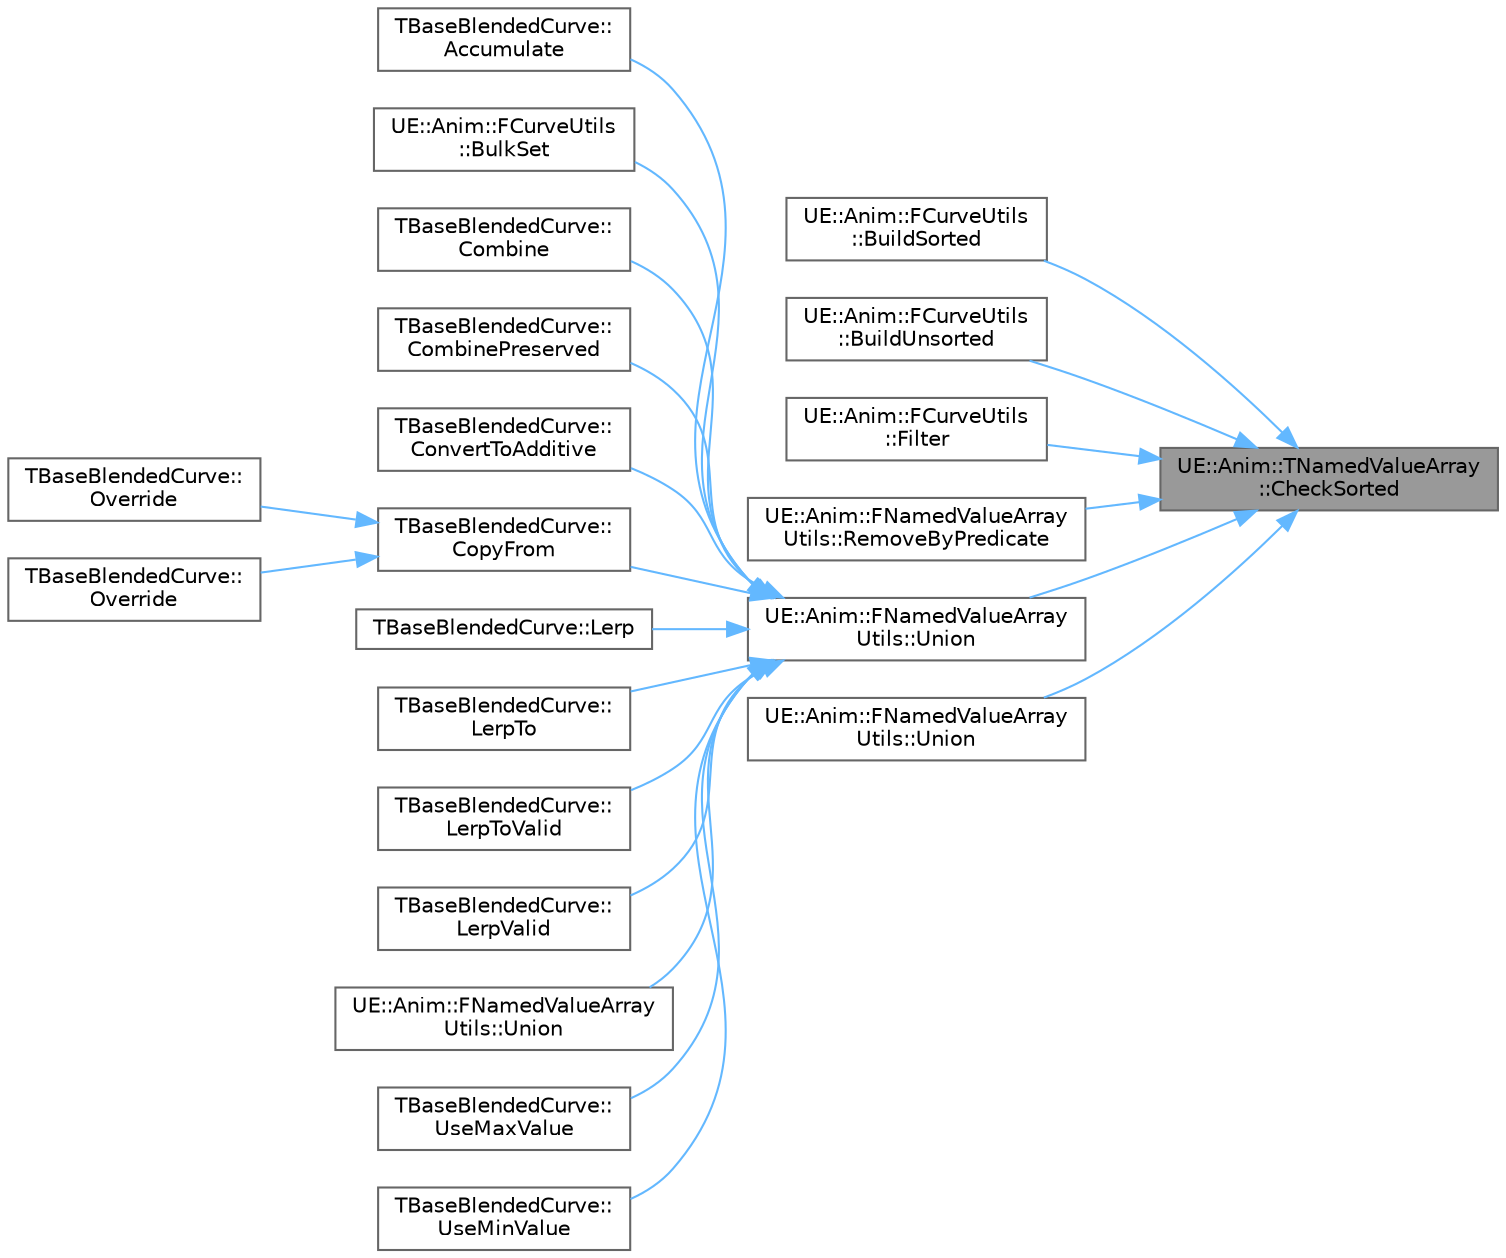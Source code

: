 digraph "UE::Anim::TNamedValueArray::CheckSorted"
{
 // INTERACTIVE_SVG=YES
 // LATEX_PDF_SIZE
  bgcolor="transparent";
  edge [fontname=Helvetica,fontsize=10,labelfontname=Helvetica,labelfontsize=10];
  node [fontname=Helvetica,fontsize=10,shape=box,height=0.2,width=0.4];
  rankdir="RL";
  Node1 [id="Node000001",label="UE::Anim::TNamedValueArray\l::CheckSorted",height=0.2,width=0.4,color="gray40", fillcolor="grey60", style="filled", fontcolor="black",tooltip=" "];
  Node1 -> Node2 [id="edge1_Node000001_Node000002",dir="back",color="steelblue1",style="solid",tooltip=" "];
  Node2 [id="Node000002",label="UE::Anim::FCurveUtils\l::BuildSorted",height=0.2,width=0.4,color="grey40", fillcolor="white", style="filled",URL="$d7/d7e/structUE_1_1Anim_1_1FCurveUtils.html#adfc5d61f31d62d6a324b0db8a50a5bd7",tooltip=" "];
  Node1 -> Node3 [id="edge2_Node000001_Node000003",dir="back",color="steelblue1",style="solid",tooltip=" "];
  Node3 [id="Node000003",label="UE::Anim::FCurveUtils\l::BuildUnsorted",height=0.2,width=0.4,color="grey40", fillcolor="white", style="filled",URL="$d7/d7e/structUE_1_1Anim_1_1FCurveUtils.html#a057de551fa386ad635d95cd05788b0b7",tooltip=" "];
  Node1 -> Node4 [id="edge3_Node000001_Node000004",dir="back",color="steelblue1",style="solid",tooltip=" "];
  Node4 [id="Node000004",label="UE::Anim::FCurveUtils\l::Filter",height=0.2,width=0.4,color="grey40", fillcolor="white", style="filled",URL="$d7/d7e/structUE_1_1Anim_1_1FCurveUtils.html#a95cda69f2c3df0267c2c0141dc064f39",tooltip="Remove any curves in InOutCurve that are filtered by InFilter."];
  Node1 -> Node5 [id="edge4_Node000001_Node000005",dir="back",color="steelblue1",style="solid",tooltip=" "];
  Node5 [id="Node000005",label="UE::Anim::FNamedValueArray\lUtils::RemoveByPredicate",height=0.2,width=0.4,color="grey40", fillcolor="white", style="filled",URL="$d9/df7/structUE_1_1Anim_1_1FNamedValueArrayUtils.html#a235d37b4dd50df8ce9e4df5b0be4a034",tooltip="Removes elements in InOutValueArray0 that match InValueArray1 if predicate returns false."];
  Node1 -> Node6 [id="edge5_Node000001_Node000006",dir="back",color="steelblue1",style="solid",tooltip=" "];
  Node6 [id="Node000006",label="UE::Anim::FNamedValueArray\lUtils::Union",height=0.2,width=0.4,color="grey40", fillcolor="white", style="filled",URL="$d9/df7/structUE_1_1Anim_1_1FNamedValueArrayUtils.html#a137ce769c93dc3b0bee3b3663b692f2e",tooltip=" "];
  Node6 -> Node7 [id="edge6_Node000006_Node000007",dir="back",color="steelblue1",style="solid",tooltip=" "];
  Node7 [id="Node000007",label="TBaseBlendedCurve::\lAccumulate",height=0.2,width=0.4,color="grey40", fillcolor="white", style="filled",URL="$d1/dd3/structTBaseBlendedCurve.html#a3ee8d7990dac67a2d033047eaf7f4e42",tooltip="Accumulate the input curve with input Weight."];
  Node6 -> Node8 [id="edge7_Node000006_Node000008",dir="back",color="steelblue1",style="solid",tooltip=" "];
  Node8 [id="Node000008",label="UE::Anim::FCurveUtils\l::BulkSet",height=0.2,width=0.4,color="grey40", fillcolor="white", style="filled",URL="$d7/d7e/structUE_1_1Anim_1_1FCurveUtils.html#a2ead89c49ad621bbe87f9559380534d3",tooltip="Inserts elements to curves in bulk."];
  Node6 -> Node9 [id="edge8_Node000006_Node000009",dir="back",color="steelblue1",style="solid",tooltip=" "];
  Node9 [id="Node000009",label="TBaseBlendedCurve::\lCombine",height=0.2,width=0.4,color="grey40", fillcolor="white", style="filled",URL="$d1/dd3/structTBaseBlendedCurve.html#a4bce977f2926dcfab90747119de44aba",tooltip="If CurveToCombine contains a valid element, then the value in 'this' is overridden,..."];
  Node6 -> Node10 [id="edge9_Node000006_Node000010",dir="back",color="steelblue1",style="solid",tooltip=" "];
  Node10 [id="Node000010",label="TBaseBlendedCurve::\lCombinePreserved",height=0.2,width=0.4,color="grey40", fillcolor="white", style="filled",URL="$d1/dd3/structTBaseBlendedCurve.html#a89d238c1838183fd89967f298adae5b0",tooltip="If 'this' does not contain a valid element, then the value in 'this' is set, otherwise the value is n..."];
  Node6 -> Node11 [id="edge10_Node000006_Node000011",dir="back",color="steelblue1",style="solid",tooltip=" "];
  Node11 [id="Node000011",label="TBaseBlendedCurve::\lConvertToAdditive",height=0.2,width=0.4,color="grey40", fillcolor="white", style="filled",URL="$d1/dd3/structTBaseBlendedCurve.html#a658ccb970cbfdaead3cb9468c4c49812",tooltip="Convert current curves to Additive (this - BaseCurve) if overlapping entries are found."];
  Node6 -> Node12 [id="edge11_Node000006_Node000012",dir="back",color="steelblue1",style="solid",tooltip=" "];
  Node12 [id="Node000012",label="TBaseBlendedCurve::\lCopyFrom",height=0.2,width=0.4,color="grey40", fillcolor="white", style="filled",URL="$d1/dd3/structTBaseBlendedCurve.html#aa15be4adf1f2ecb808267c723abe5a19",tooltip="Copy elements between curves that have different allocators & element types."];
  Node12 -> Node13 [id="edge12_Node000012_Node000013",dir="back",color="steelblue1",style="solid",tooltip=" "];
  Node13 [id="Node000013",label="TBaseBlendedCurve::\lOverride",height=0.2,width=0.4,color="grey40", fillcolor="white", style="filled",URL="$d1/dd3/structTBaseBlendedCurve.html#aa71f5064e7b84c67dcbb407389f915ac",tooltip="Override with input curve."];
  Node12 -> Node14 [id="edge13_Node000012_Node000014",dir="back",color="steelblue1",style="solid",tooltip=" "];
  Node14 [id="Node000014",label="TBaseBlendedCurve::\lOverride",height=0.2,width=0.4,color="grey40", fillcolor="white", style="filled",URL="$d1/dd3/structTBaseBlendedCurve.html#a5df43be571e3492165d1ae0b66891f76",tooltip="Override with input curve * weight."];
  Node6 -> Node15 [id="edge14_Node000006_Node000015",dir="back",color="steelblue1",style="solid",tooltip=" "];
  Node15 [id="Node000015",label="TBaseBlendedCurve::Lerp",height=0.2,width=0.4,color="grey40", fillcolor="white", style="filled",URL="$d1/dd3/structTBaseBlendedCurve.html#aeaed78662f02183c52fea7fcc7da68bd",tooltip="Blend (A, B) using Alpha."];
  Node6 -> Node16 [id="edge15_Node000006_Node000016",dir="back",color="steelblue1",style="solid",tooltip=" "];
  Node16 [id="Node000016",label="TBaseBlendedCurve::\lLerpTo",height=0.2,width=0.4,color="grey40", fillcolor="white", style="filled",URL="$d1/dd3/structTBaseBlendedCurve.html#a619826ab5bb7be152930501ec6f3a3d1",tooltip="Blend with Other using Alpha."];
  Node6 -> Node17 [id="edge16_Node000006_Node000017",dir="back",color="steelblue1",style="solid",tooltip=" "];
  Node17 [id="Node000017",label="TBaseBlendedCurve::\lLerpToValid",height=0.2,width=0.4,color="grey40", fillcolor="white", style="filled",URL="$d1/dd3/structTBaseBlendedCurve.html#a55507e30625c967a701b5c3704ab0b99",tooltip="Blend with Other using Alpha when both elements are valid, otherwise preserve valid element."];
  Node6 -> Node18 [id="edge17_Node000006_Node000018",dir="back",color="steelblue1",style="solid",tooltip=" "];
  Node18 [id="Node000018",label="TBaseBlendedCurve::\lLerpValid",height=0.2,width=0.4,color="grey40", fillcolor="white", style="filled",URL="$d1/dd3/structTBaseBlendedCurve.html#aac855d5f7d39d3ce3820145e9f60fddf",tooltip="Blend with Other using Alpha when both elements are valid, otherwise preserve valid element."];
  Node6 -> Node19 [id="edge18_Node000006_Node000019",dir="back",color="steelblue1",style="solid",tooltip=" "];
  Node19 [id="Node000019",label="UE::Anim::FNamedValueArray\lUtils::Union",height=0.2,width=0.4,color="grey40", fillcolor="white", style="filled",URL="$d9/df7/structUE_1_1Anim_1_1FNamedValueArrayUtils.html#a60359599e7fd69e7a9432c1e02585c90",tooltip=" "];
  Node6 -> Node20 [id="edge19_Node000006_Node000020",dir="back",color="steelblue1",style="solid",tooltip=" "];
  Node20 [id="Node000020",label="TBaseBlendedCurve::\lUseMaxValue",height=0.2,width=0.4,color="grey40", fillcolor="white", style="filled",URL="$d1/dd3/structTBaseBlendedCurve.html#a033ec2575491c1d24743224593efe78a",tooltip="This doesn't blend but combines MAX(current value, CurveToCombine value)"];
  Node6 -> Node21 [id="edge20_Node000006_Node000021",dir="back",color="steelblue1",style="solid",tooltip=" "];
  Node21 [id="Node000021",label="TBaseBlendedCurve::\lUseMinValue",height=0.2,width=0.4,color="grey40", fillcolor="white", style="filled",URL="$d1/dd3/structTBaseBlendedCurve.html#abdd18cd63a8e2989b815c97714ecb3e9",tooltip="This doesn't blend but combines MIN(current weight, CurveToCombine weight)"];
  Node1 -> Node22 [id="edge21_Node000001_Node000022",dir="back",color="steelblue1",style="solid",tooltip=" "];
  Node22 [id="Node000022",label="UE::Anim::FNamedValueArray\lUtils::Union",height=0.2,width=0.4,color="grey40", fillcolor="white", style="filled",URL="$d9/df7/structUE_1_1Anim_1_1FNamedValueArrayUtils.html#afb98193662bd93f96fef9cb60d2eee5b",tooltip=" "];
}
